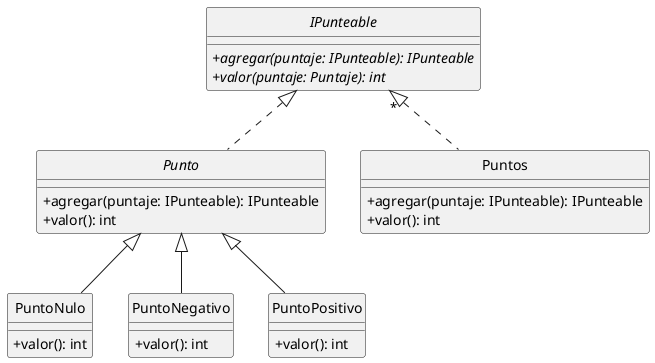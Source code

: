 @startuml
hide circle
skinparam classAttributeIconSize 0

'Clases
Interface IPunteable{
    +{abstract}agregar(puntaje: IPunteable): IPunteable
    +{abstract}valor(puntaje: Puntaje): int
}

Class Puntos{
    +agregar(puntaje: IPunteable): IPunteable
    +valor(): int
}

Abstract Class Punto{
    +agregar(puntaje: IPunteable): IPunteable
    +valor(): int
}

Class PuntoNulo{
    +valor(): int
}

Class PuntoNegativo{
    +valor(): int
}

Class PuntoPositivo{
    +valor(): int
}

'Relaciones
PuntoNegativo -up-|> Punto
PuntoNulo -up-|> Punto
PuntoPositivo -up-|> Punto
Puntos .up.|> " *" IPunteable
Punto .up.|> IPunteable
@enduml